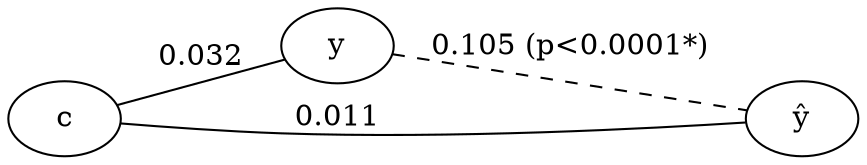 graph {
	rankdir=LR
	c [label=c]
	y [label=y]
	yhat [label=<y&#770;>]
	c -- yhat [label=0.011]
	c -- y [label=0.032]
	y -- yhat [label="0.105 (p<0.0001*)" style=dashed]
}

